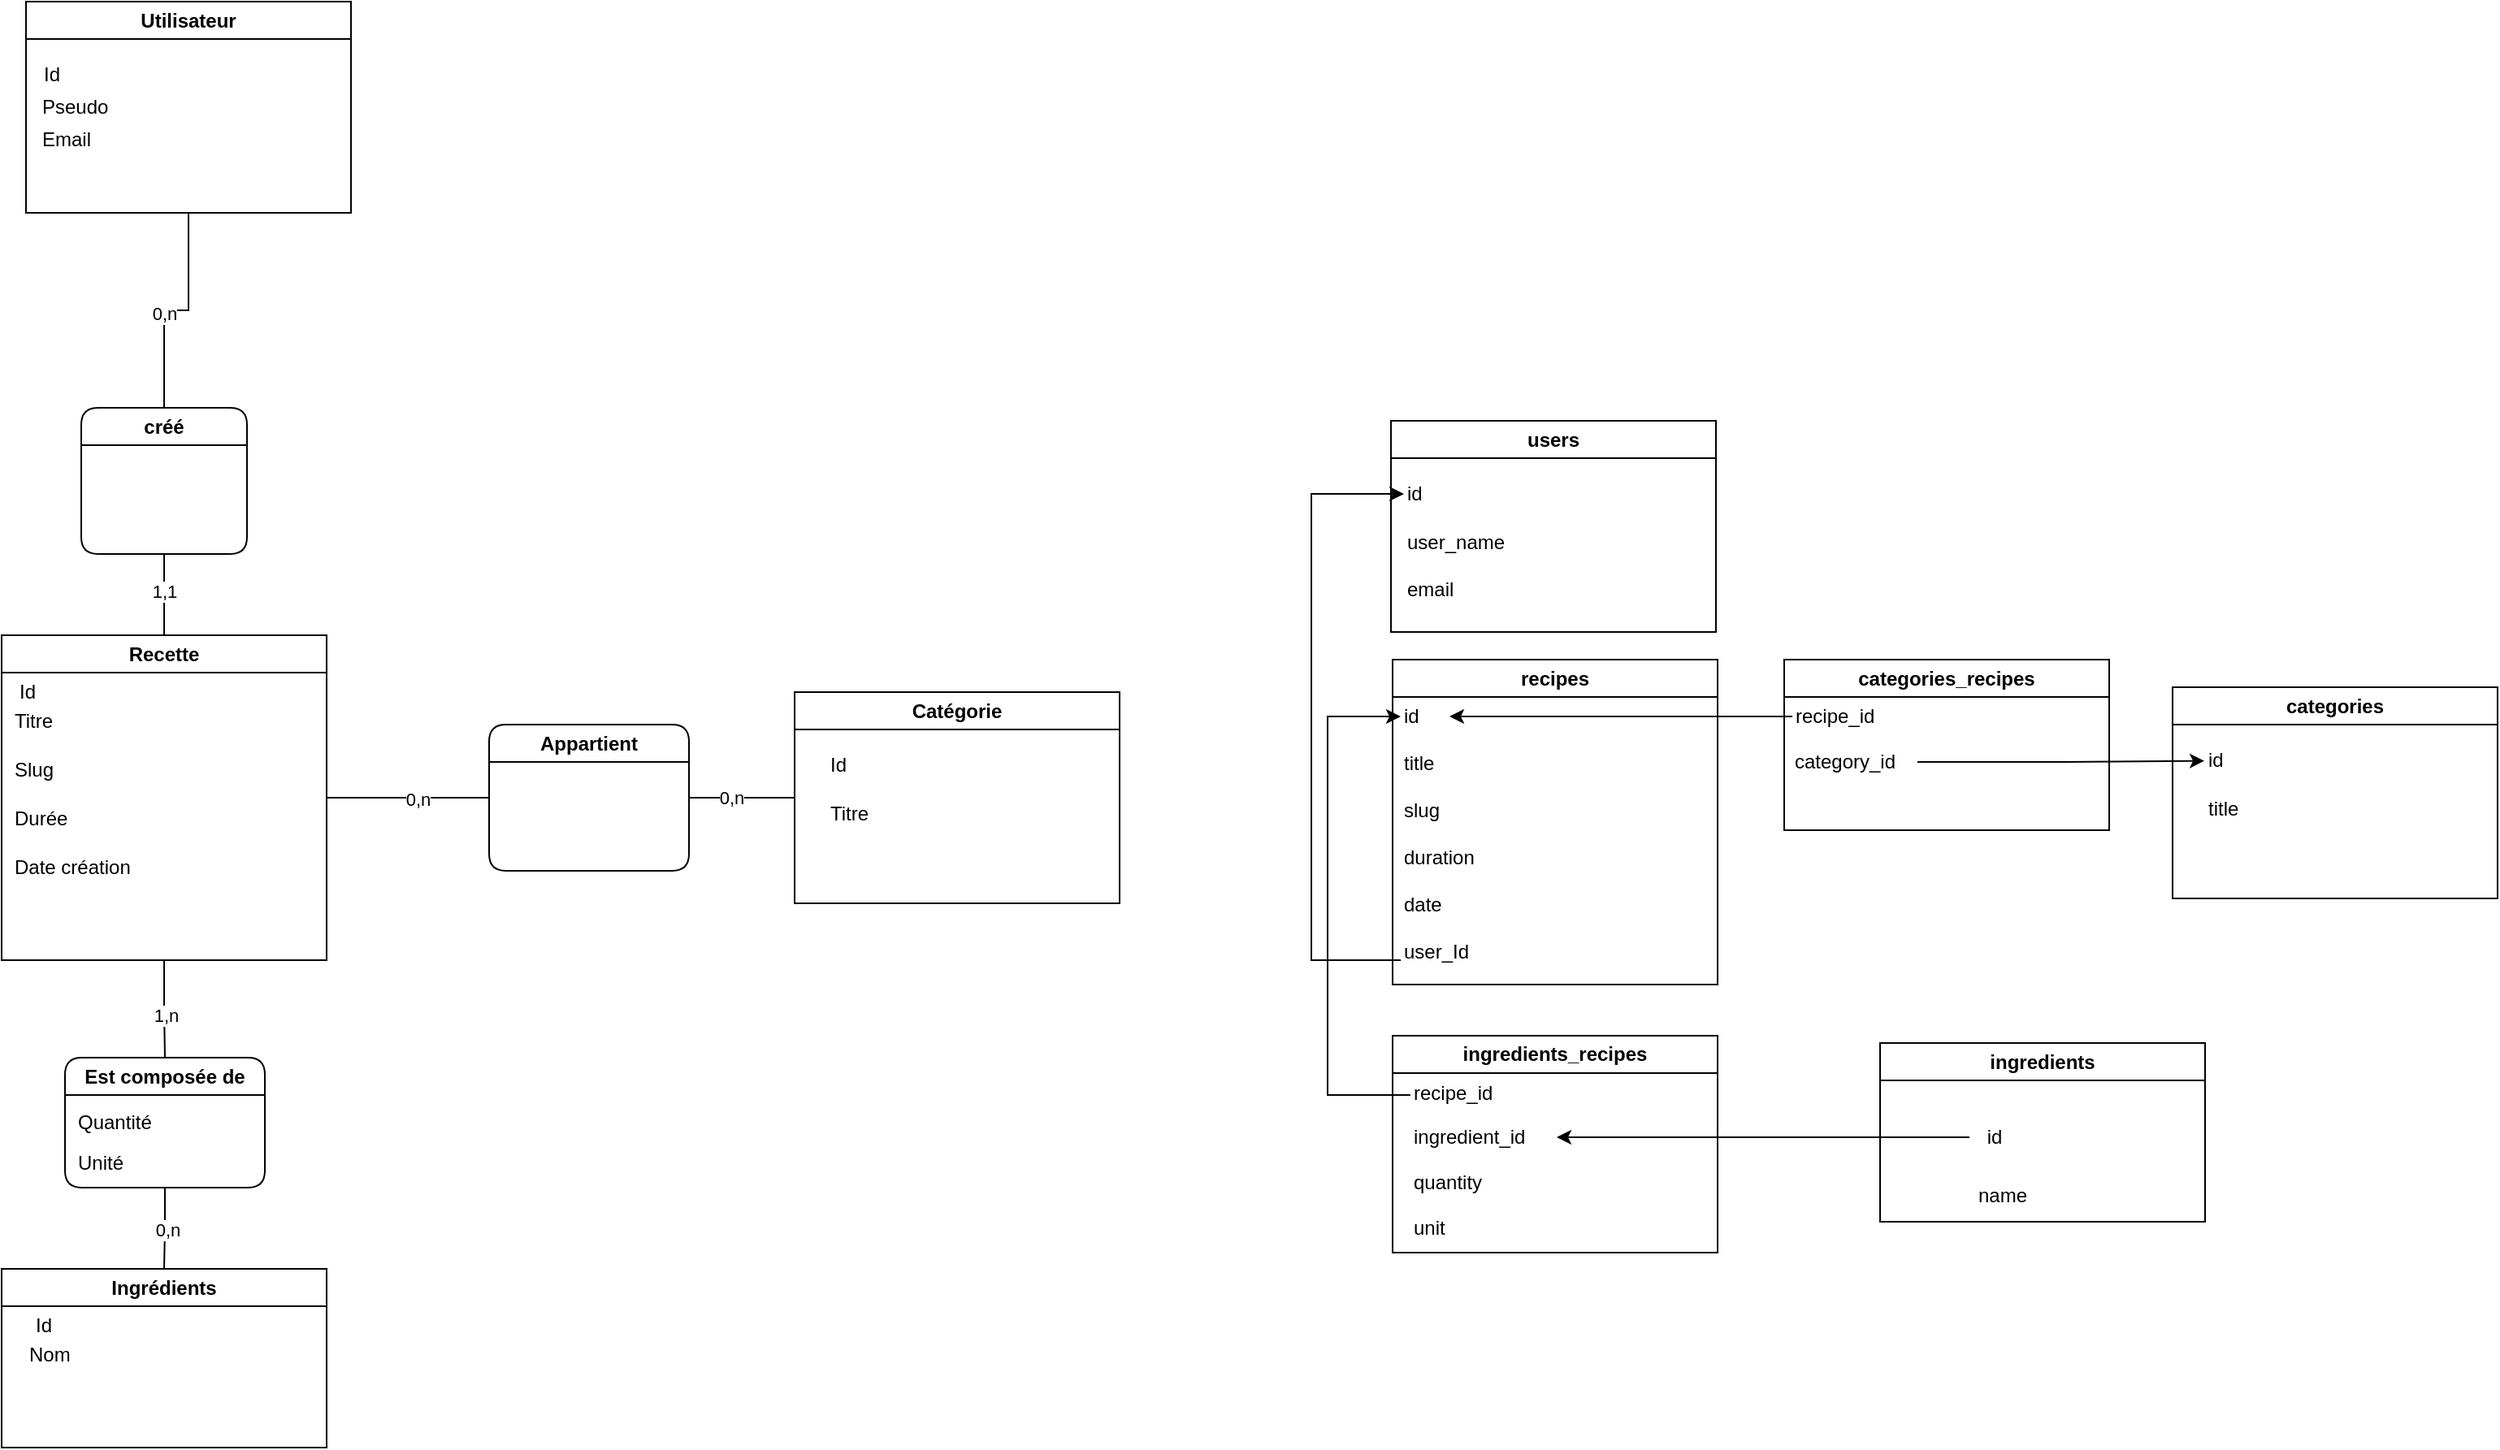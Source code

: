 <mxfile version="21.6.6" type="device">
  <diagram name="Page-1" id="7HRL7XLmytkVXLuXk7ZP">
    <mxGraphModel dx="968" dy="798" grid="1" gridSize="10" guides="1" tooltips="1" connect="1" arrows="1" fold="1" page="1" pageScale="1" pageWidth="827" pageHeight="1169" math="0" shadow="0">
      <root>
        <mxCell id="0" />
        <mxCell id="1" parent="0" />
        <mxCell id="A8MT7VIbUZhbVd4Xl3lS-4" style="edgeStyle=orthogonalEdgeStyle;rounded=0;orthogonalLoop=1;jettySize=auto;html=1;exitX=1;exitY=0.5;exitDx=0;exitDy=0;entryX=0;entryY=0.5;entryDx=0;entryDy=0;endArrow=none;endFill=0;" edge="1" parent="1" source="A8MT7VIbUZhbVd4Xl3lS-1" target="A8MT7VIbUZhbVd4Xl3lS-3">
          <mxGeometry relative="1" as="geometry" />
        </mxCell>
        <mxCell id="A8MT7VIbUZhbVd4Xl3lS-27" value="0,n" style="edgeLabel;html=1;align=center;verticalAlign=middle;resizable=0;points=[];" vertex="1" connectable="0" parent="A8MT7VIbUZhbVd4Xl3lS-4">
          <mxGeometry x="0.112" y="-1" relative="1" as="geometry">
            <mxPoint as="offset" />
          </mxGeometry>
        </mxCell>
        <mxCell id="A8MT7VIbUZhbVd4Xl3lS-10" style="edgeStyle=orthogonalEdgeStyle;rounded=0;orthogonalLoop=1;jettySize=auto;html=1;exitX=0.5;exitY=1;exitDx=0;exitDy=0;entryX=0.5;entryY=0;entryDx=0;entryDy=0;endArrow=none;endFill=0;" edge="1" parent="1" source="A8MT7VIbUZhbVd4Xl3lS-1" target="A8MT7VIbUZhbVd4Xl3lS-9">
          <mxGeometry relative="1" as="geometry" />
        </mxCell>
        <mxCell id="A8MT7VIbUZhbVd4Xl3lS-32" value="1,n" style="edgeLabel;html=1;align=center;verticalAlign=middle;resizable=0;points=[];" vertex="1" connectable="0" parent="A8MT7VIbUZhbVd4Xl3lS-10">
          <mxGeometry x="0.124" relative="1" as="geometry">
            <mxPoint as="offset" />
          </mxGeometry>
        </mxCell>
        <mxCell id="A8MT7VIbUZhbVd4Xl3lS-1" value="Recette" style="swimlane;whiteSpace=wrap;html=1;" vertex="1" parent="1">
          <mxGeometry x="44" y="470" width="200" height="200" as="geometry" />
        </mxCell>
        <mxCell id="A8MT7VIbUZhbVd4Xl3lS-34" value="Id" style="text;html=1;align=left;verticalAlign=middle;resizable=0;points=[];autosize=1;strokeColor=none;fillColor=none;" vertex="1" parent="A8MT7VIbUZhbVd4Xl3lS-1">
          <mxGeometry x="9" y="20" width="30" height="30" as="geometry" />
        </mxCell>
        <mxCell id="A8MT7VIbUZhbVd4Xl3lS-2" value="Catégorie" style="swimlane;whiteSpace=wrap;html=1;startSize=23;" vertex="1" parent="1">
          <mxGeometry x="532" y="505" width="200" height="130" as="geometry" />
        </mxCell>
        <mxCell id="A8MT7VIbUZhbVd4Xl3lS-26" value="Titre" style="text;html=1;align=left;verticalAlign=middle;resizable=0;points=[];autosize=1;strokeColor=none;fillColor=none;" vertex="1" parent="A8MT7VIbUZhbVd4Xl3lS-2">
          <mxGeometry x="20" y="60" width="50" height="30" as="geometry" />
        </mxCell>
        <mxCell id="A8MT7VIbUZhbVd4Xl3lS-36" value="Id" style="text;html=1;align=left;verticalAlign=middle;resizable=0;points=[];autosize=1;strokeColor=none;fillColor=none;" vertex="1" parent="A8MT7VIbUZhbVd4Xl3lS-2">
          <mxGeometry x="20" y="30" width="30" height="30" as="geometry" />
        </mxCell>
        <mxCell id="A8MT7VIbUZhbVd4Xl3lS-5" style="edgeStyle=orthogonalEdgeStyle;rounded=0;orthogonalLoop=1;jettySize=auto;html=1;exitX=1;exitY=0.5;exitDx=0;exitDy=0;entryX=0;entryY=0.5;entryDx=0;entryDy=0;endArrow=none;endFill=0;" edge="1" parent="1" source="A8MT7VIbUZhbVd4Xl3lS-3" target="A8MT7VIbUZhbVd4Xl3lS-2">
          <mxGeometry relative="1" as="geometry" />
        </mxCell>
        <mxCell id="A8MT7VIbUZhbVd4Xl3lS-30" value="0,n" style="edgeLabel;html=1;align=center;verticalAlign=middle;resizable=0;points=[];" vertex="1" connectable="0" parent="A8MT7VIbUZhbVd4Xl3lS-5">
          <mxGeometry x="-0.203" relative="1" as="geometry">
            <mxPoint as="offset" />
          </mxGeometry>
        </mxCell>
        <mxCell id="A8MT7VIbUZhbVd4Xl3lS-3" value="Appartient" style="swimlane;whiteSpace=wrap;html=1;startSize=23;rounded=1;" vertex="1" parent="1">
          <mxGeometry x="344" y="525" width="123" height="90" as="geometry" />
        </mxCell>
        <mxCell id="A8MT7VIbUZhbVd4Xl3lS-7" value="Ingrédients" style="swimlane;whiteSpace=wrap;html=1;" vertex="1" parent="1">
          <mxGeometry x="44" y="860" width="200" height="110" as="geometry" />
        </mxCell>
        <mxCell id="A8MT7VIbUZhbVd4Xl3lS-11" style="edgeStyle=orthogonalEdgeStyle;rounded=0;orthogonalLoop=1;jettySize=auto;html=1;entryX=0.5;entryY=0;entryDx=0;entryDy=0;endArrow=none;endFill=0;" edge="1" parent="1" source="A8MT7VIbUZhbVd4Xl3lS-9" target="A8MT7VIbUZhbVd4Xl3lS-7">
          <mxGeometry relative="1" as="geometry" />
        </mxCell>
        <mxCell id="A8MT7VIbUZhbVd4Xl3lS-31" value="0,n" style="edgeLabel;html=1;align=center;verticalAlign=middle;resizable=0;points=[];" vertex="1" connectable="0" parent="A8MT7VIbUZhbVd4Xl3lS-11">
          <mxGeometry x="-0.01" y="1" relative="1" as="geometry">
            <mxPoint x="1" as="offset" />
          </mxGeometry>
        </mxCell>
        <mxCell id="A8MT7VIbUZhbVd4Xl3lS-9" value="Est composée de" style="swimlane;whiteSpace=wrap;html=1;startSize=23;rounded=1;" vertex="1" parent="1">
          <mxGeometry x="83" y="730" width="123" height="80" as="geometry" />
        </mxCell>
        <mxCell id="A8MT7VIbUZhbVd4Xl3lS-24" value="Quantité" style="text;html=1;align=left;verticalAlign=middle;resizable=0;points=[];autosize=1;strokeColor=none;fillColor=none;" vertex="1" parent="A8MT7VIbUZhbVd4Xl3lS-9">
          <mxGeometry x="6" y="25" width="70" height="30" as="geometry" />
        </mxCell>
        <mxCell id="A8MT7VIbUZhbVd4Xl3lS-25" value="Unité" style="text;html=1;align=left;verticalAlign=middle;resizable=0;points=[];autosize=1;strokeColor=none;fillColor=none;" vertex="1" parent="A8MT7VIbUZhbVd4Xl3lS-9">
          <mxGeometry x="6" y="50" width="50" height="30" as="geometry" />
        </mxCell>
        <mxCell id="A8MT7VIbUZhbVd4Xl3lS-12" value="Utilisateur" style="swimlane;whiteSpace=wrap;html=1;" vertex="1" parent="1">
          <mxGeometry x="59" y="80" width="200" height="130" as="geometry" />
        </mxCell>
        <mxCell id="A8MT7VIbUZhbVd4Xl3lS-18" value="Email" style="text;html=1;align=left;verticalAlign=middle;resizable=0;points=[];autosize=1;strokeColor=none;fillColor=none;" vertex="1" parent="A8MT7VIbUZhbVd4Xl3lS-12">
          <mxGeometry x="8" y="70" width="50" height="30" as="geometry" />
        </mxCell>
        <mxCell id="A8MT7VIbUZhbVd4Xl3lS-17" value="Pseudo" style="text;html=1;align=left;verticalAlign=middle;resizable=0;points=[];autosize=1;strokeColor=none;fillColor=none;" vertex="1" parent="A8MT7VIbUZhbVd4Xl3lS-12">
          <mxGeometry x="8" y="50" width="60" height="30" as="geometry" />
        </mxCell>
        <mxCell id="A8MT7VIbUZhbVd4Xl3lS-33" value="Id" style="text;html=1;align=left;verticalAlign=middle;resizable=0;points=[];autosize=1;strokeColor=none;fillColor=none;" vertex="1" parent="A8MT7VIbUZhbVd4Xl3lS-12">
          <mxGeometry x="9" y="30" width="30" height="30" as="geometry" />
        </mxCell>
        <mxCell id="A8MT7VIbUZhbVd4Xl3lS-15" style="edgeStyle=orthogonalEdgeStyle;rounded=0;orthogonalLoop=1;jettySize=auto;html=1;entryX=0.5;entryY=1;entryDx=0;entryDy=0;endArrow=none;endFill=0;" edge="1" parent="1" source="A8MT7VIbUZhbVd4Xl3lS-13" target="A8MT7VIbUZhbVd4Xl3lS-12">
          <mxGeometry relative="1" as="geometry" />
        </mxCell>
        <mxCell id="A8MT7VIbUZhbVd4Xl3lS-28" value="0,n" style="edgeLabel;html=1;align=center;verticalAlign=middle;resizable=0;points=[];" vertex="1" connectable="0" parent="A8MT7VIbUZhbVd4Xl3lS-15">
          <mxGeometry x="-0.132" relative="1" as="geometry">
            <mxPoint as="offset" />
          </mxGeometry>
        </mxCell>
        <mxCell id="A8MT7VIbUZhbVd4Xl3lS-16" style="edgeStyle=orthogonalEdgeStyle;rounded=0;orthogonalLoop=1;jettySize=auto;html=1;exitX=0.5;exitY=1;exitDx=0;exitDy=0;entryX=0.5;entryY=0;entryDx=0;entryDy=0;endArrow=none;endFill=0;" edge="1" parent="1" source="A8MT7VIbUZhbVd4Xl3lS-13" target="A8MT7VIbUZhbVd4Xl3lS-1">
          <mxGeometry relative="1" as="geometry" />
        </mxCell>
        <mxCell id="A8MT7VIbUZhbVd4Xl3lS-29" value="1,1" style="edgeLabel;html=1;align=center;verticalAlign=middle;resizable=0;points=[];" vertex="1" connectable="0" parent="A8MT7VIbUZhbVd4Xl3lS-16">
          <mxGeometry x="-0.11" relative="1" as="geometry">
            <mxPoint as="offset" />
          </mxGeometry>
        </mxCell>
        <mxCell id="A8MT7VIbUZhbVd4Xl3lS-13" value="créé" style="swimlane;whiteSpace=wrap;html=1;startSize=23;rounded=1;" vertex="1" parent="1">
          <mxGeometry x="93" y="330" width="102" height="90" as="geometry" />
        </mxCell>
        <mxCell id="A8MT7VIbUZhbVd4Xl3lS-19" value="Titre" style="text;html=1;align=left;verticalAlign=middle;resizable=0;points=[];autosize=1;strokeColor=none;fillColor=none;" vertex="1" parent="1">
          <mxGeometry x="50" y="508" width="50" height="30" as="geometry" />
        </mxCell>
        <mxCell id="A8MT7VIbUZhbVd4Xl3lS-20" value="Durée" style="text;html=1;align=left;verticalAlign=middle;resizable=0;points=[];autosize=1;strokeColor=none;fillColor=none;" vertex="1" parent="1">
          <mxGeometry x="50" y="568" width="60" height="30" as="geometry" />
        </mxCell>
        <mxCell id="A8MT7VIbUZhbVd4Xl3lS-21" value="Date création" style="text;html=1;align=left;verticalAlign=middle;resizable=0;points=[];autosize=1;strokeColor=none;fillColor=none;" vertex="1" parent="1">
          <mxGeometry x="50" y="598" width="90" height="30" as="geometry" />
        </mxCell>
        <mxCell id="A8MT7VIbUZhbVd4Xl3lS-22" value="Slug" style="text;html=1;align=left;verticalAlign=middle;resizable=0;points=[];autosize=1;strokeColor=none;fillColor=none;" vertex="1" parent="1">
          <mxGeometry x="50" y="538" width="50" height="30" as="geometry" />
        </mxCell>
        <mxCell id="A8MT7VIbUZhbVd4Xl3lS-23" value="Nom" style="text;html=1;align=left;verticalAlign=middle;resizable=0;points=[];autosize=1;strokeColor=none;fillColor=none;" vertex="1" parent="1">
          <mxGeometry x="59" y="898" width="50" height="30" as="geometry" />
        </mxCell>
        <mxCell id="A8MT7VIbUZhbVd4Xl3lS-35" value="Id" style="text;html=1;align=left;verticalAlign=middle;resizable=0;points=[];autosize=1;strokeColor=none;fillColor=none;" vertex="1" parent="1">
          <mxGeometry x="63" y="880" width="30" height="30" as="geometry" />
        </mxCell>
        <mxCell id="A8MT7VIbUZhbVd4Xl3lS-39" value="users" style="swimlane;whiteSpace=wrap;html=1;" vertex="1" parent="1">
          <mxGeometry x="899" y="338" width="200" height="130" as="geometry" />
        </mxCell>
        <mxCell id="A8MT7VIbUZhbVd4Xl3lS-40" value="email" style="text;html=1;align=left;verticalAlign=middle;resizable=0;points=[];autosize=1;strokeColor=none;fillColor=none;" vertex="1" parent="A8MT7VIbUZhbVd4Xl3lS-39">
          <mxGeometry x="8" y="89" width="50" height="30" as="geometry" />
        </mxCell>
        <mxCell id="A8MT7VIbUZhbVd4Xl3lS-41" value="user_name" style="text;html=1;align=left;verticalAlign=middle;resizable=0;points=[];autosize=1;strokeColor=none;fillColor=none;" vertex="1" parent="A8MT7VIbUZhbVd4Xl3lS-39">
          <mxGeometry x="8" y="60" width="80" height="30" as="geometry" />
        </mxCell>
        <mxCell id="A8MT7VIbUZhbVd4Xl3lS-42" value="id" style="text;html=1;align=left;verticalAlign=middle;resizable=0;points=[];autosize=1;strokeColor=none;fillColor=none;" vertex="1" parent="A8MT7VIbUZhbVd4Xl3lS-39">
          <mxGeometry x="8" y="30" width="30" height="30" as="geometry" />
        </mxCell>
        <mxCell id="A8MT7VIbUZhbVd4Xl3lS-45" value="categories" style="swimlane;whiteSpace=wrap;html=1;startSize=23;" vertex="1" parent="1">
          <mxGeometry x="1380" y="502" width="200" height="130" as="geometry" />
        </mxCell>
        <mxCell id="A8MT7VIbUZhbVd4Xl3lS-46" value="title" style="text;html=1;align=left;verticalAlign=middle;resizable=0;points=[];autosize=1;strokeColor=none;fillColor=none;" vertex="1" parent="A8MT7VIbUZhbVd4Xl3lS-45">
          <mxGeometry x="20" y="60" width="40" height="30" as="geometry" />
        </mxCell>
        <mxCell id="A8MT7VIbUZhbVd4Xl3lS-47" value="id" style="text;html=1;align=left;verticalAlign=middle;resizable=0;points=[];autosize=1;strokeColor=none;fillColor=none;" vertex="1" parent="A8MT7VIbUZhbVd4Xl3lS-45">
          <mxGeometry x="20" y="30" width="30" height="30" as="geometry" />
        </mxCell>
        <mxCell id="A8MT7VIbUZhbVd4Xl3lS-48" value="ingredients" style="swimlane;whiteSpace=wrap;html=1;" vertex="1" parent="1">
          <mxGeometry x="1200" y="721" width="200" height="110" as="geometry" />
        </mxCell>
        <mxCell id="A8MT7VIbUZhbVd4Xl3lS-81" value="name" style="text;html=1;align=center;verticalAlign=middle;resizable=0;points=[];autosize=1;strokeColor=none;fillColor=none;" vertex="1" parent="A8MT7VIbUZhbVd4Xl3lS-48">
          <mxGeometry x="50" y="79" width="50" height="30" as="geometry" />
        </mxCell>
        <mxCell id="A8MT7VIbUZhbVd4Xl3lS-49" value="recipes" style="swimlane;whiteSpace=wrap;html=1;" vertex="1" parent="1">
          <mxGeometry x="900" y="485" width="200" height="200" as="geometry" />
        </mxCell>
        <mxCell id="A8MT7VIbUZhbVd4Xl3lS-50" value="id" style="text;html=1;align=left;verticalAlign=middle;resizable=0;points=[];autosize=1;strokeColor=none;fillColor=none;" vertex="1" parent="A8MT7VIbUZhbVd4Xl3lS-49">
          <mxGeometry x="5" y="20" width="30" height="30" as="geometry" />
        </mxCell>
        <mxCell id="A8MT7VIbUZhbVd4Xl3lS-55" value="date" style="text;html=1;align=left;verticalAlign=middle;resizable=0;points=[];autosize=1;strokeColor=none;fillColor=none;" vertex="1" parent="A8MT7VIbUZhbVd4Xl3lS-49">
          <mxGeometry x="5" y="136" width="50" height="30" as="geometry" />
        </mxCell>
        <mxCell id="A8MT7VIbUZhbVd4Xl3lS-56" value="user_Id" style="text;html=1;align=left;verticalAlign=middle;resizable=0;points=[];autosize=1;strokeColor=none;fillColor=none;" vertex="1" parent="A8MT7VIbUZhbVd4Xl3lS-49">
          <mxGeometry x="5" y="165" width="60" height="30" as="geometry" />
        </mxCell>
        <mxCell id="A8MT7VIbUZhbVd4Xl3lS-53" value="title" style="text;html=1;align=left;verticalAlign=middle;resizable=0;points=[];autosize=1;strokeColor=none;fillColor=none;" vertex="1" parent="1">
          <mxGeometry x="905" y="534" width="40" height="30" as="geometry" />
        </mxCell>
        <mxCell id="A8MT7VIbUZhbVd4Xl3lS-54" value="slug" style="text;html=1;align=left;verticalAlign=middle;resizable=0;points=[];autosize=1;strokeColor=none;fillColor=none;" vertex="1" parent="1">
          <mxGeometry x="905" y="563" width="50" height="30" as="geometry" />
        </mxCell>
        <mxCell id="A8MT7VIbUZhbVd4Xl3lS-57" value="duration" style="text;html=1;align=left;verticalAlign=middle;resizable=0;points=[];autosize=1;strokeColor=none;fillColor=none;" vertex="1" parent="1">
          <mxGeometry x="905" y="592" width="70" height="30" as="geometry" />
        </mxCell>
        <mxCell id="A8MT7VIbUZhbVd4Xl3lS-58" style="edgeStyle=orthogonalEdgeStyle;rounded=0;orthogonalLoop=1;jettySize=auto;html=1;" edge="1" parent="1" source="A8MT7VIbUZhbVd4Xl3lS-56" target="A8MT7VIbUZhbVd4Xl3lS-42">
          <mxGeometry relative="1" as="geometry">
            <mxPoint x="905" y="598" as="sourcePoint" />
            <mxPoint x="894.45" y="58.01" as="targetPoint" />
            <Array as="points">
              <mxPoint x="850" y="670" />
              <mxPoint x="850" y="383" />
            </Array>
          </mxGeometry>
        </mxCell>
        <mxCell id="A8MT7VIbUZhbVd4Xl3lS-59" value="categories_recipes" style="swimlane;whiteSpace=wrap;html=1;" vertex="1" parent="1">
          <mxGeometry x="1141" y="485" width="200" height="105" as="geometry" />
        </mxCell>
        <mxCell id="A8MT7VIbUZhbVd4Xl3lS-60" value="recipe_id" style="text;html=1;align=left;verticalAlign=middle;resizable=0;points=[];autosize=1;strokeColor=none;fillColor=none;" vertex="1" parent="A8MT7VIbUZhbVd4Xl3lS-59">
          <mxGeometry x="5" y="20" width="70" height="30" as="geometry" />
        </mxCell>
        <mxCell id="A8MT7VIbUZhbVd4Xl3lS-63" value="category_id" style="text;html=1;align=center;verticalAlign=middle;resizable=0;points=[];autosize=1;strokeColor=none;fillColor=none;" vertex="1" parent="A8MT7VIbUZhbVd4Xl3lS-59">
          <mxGeometry x="-8" y="48" width="90" height="30" as="geometry" />
        </mxCell>
        <mxCell id="A8MT7VIbUZhbVd4Xl3lS-64" style="edgeStyle=orthogonalEdgeStyle;rounded=0;orthogonalLoop=1;jettySize=auto;html=1;entryX=-0.015;entryY=0.511;entryDx=0;entryDy=0;entryPerimeter=0;" edge="1" parent="1" source="A8MT7VIbUZhbVd4Xl3lS-63" target="A8MT7VIbUZhbVd4Xl3lS-47">
          <mxGeometry relative="1" as="geometry" />
        </mxCell>
        <mxCell id="A8MT7VIbUZhbVd4Xl3lS-65" style="edgeStyle=orthogonalEdgeStyle;rounded=0;orthogonalLoop=1;jettySize=auto;html=1;" edge="1" parent="1" source="A8MT7VIbUZhbVd4Xl3lS-60" target="A8MT7VIbUZhbVd4Xl3lS-50">
          <mxGeometry relative="1" as="geometry" />
        </mxCell>
        <mxCell id="A8MT7VIbUZhbVd4Xl3lS-66" value="ingredients_recipes" style="swimlane;whiteSpace=wrap;html=1;" vertex="1" parent="1">
          <mxGeometry x="900" y="716.5" width="200" height="133.5" as="geometry" />
        </mxCell>
        <mxCell id="A8MT7VIbUZhbVd4Xl3lS-67" value="recipe_id" style="text;html=1;align=left;verticalAlign=middle;resizable=0;points=[];autosize=1;strokeColor=none;fillColor=none;" vertex="1" parent="A8MT7VIbUZhbVd4Xl3lS-66">
          <mxGeometry x="11" y="20" width="70" height="30" as="geometry" />
        </mxCell>
        <mxCell id="A8MT7VIbUZhbVd4Xl3lS-68" value="ingredient_id" style="text;html=1;align=left;verticalAlign=middle;resizable=0;points=[];autosize=1;strokeColor=none;fillColor=none;" vertex="1" parent="A8MT7VIbUZhbVd4Xl3lS-66">
          <mxGeometry x="11" y="47.5" width="90" height="30" as="geometry" />
        </mxCell>
        <mxCell id="A8MT7VIbUZhbVd4Xl3lS-74" value="quantity" style="text;html=1;align=left;verticalAlign=middle;resizable=0;points=[];autosize=1;strokeColor=none;fillColor=none;" vertex="1" parent="A8MT7VIbUZhbVd4Xl3lS-66">
          <mxGeometry x="11" y="75.5" width="70" height="30" as="geometry" />
        </mxCell>
        <mxCell id="A8MT7VIbUZhbVd4Xl3lS-75" value="unit" style="text;html=1;align=left;verticalAlign=middle;resizable=0;points=[];autosize=1;strokeColor=none;fillColor=none;" vertex="1" parent="A8MT7VIbUZhbVd4Xl3lS-66">
          <mxGeometry x="11" y="103.5" width="40" height="30" as="geometry" />
        </mxCell>
        <mxCell id="A8MT7VIbUZhbVd4Xl3lS-73" style="edgeStyle=orthogonalEdgeStyle;rounded=0;orthogonalLoop=1;jettySize=auto;html=1;" edge="1" parent="1" source="A8MT7VIbUZhbVd4Xl3lS-67" target="A8MT7VIbUZhbVd4Xl3lS-50">
          <mxGeometry relative="1" as="geometry">
            <Array as="points">
              <mxPoint x="860" y="753" />
              <mxPoint x="860" y="520" />
            </Array>
          </mxGeometry>
        </mxCell>
        <mxCell id="A8MT7VIbUZhbVd4Xl3lS-80" style="edgeStyle=orthogonalEdgeStyle;rounded=0;orthogonalLoop=1;jettySize=auto;html=1;" edge="1" parent="1" source="A8MT7VIbUZhbVd4Xl3lS-79" target="A8MT7VIbUZhbVd4Xl3lS-68">
          <mxGeometry relative="1" as="geometry" />
        </mxCell>
        <mxCell id="A8MT7VIbUZhbVd4Xl3lS-79" value="id" style="text;html=1;align=center;verticalAlign=middle;resizable=0;points=[];autosize=1;strokeColor=none;fillColor=none;" vertex="1" parent="1">
          <mxGeometry x="1255" y="764" width="30" height="30" as="geometry" />
        </mxCell>
      </root>
    </mxGraphModel>
  </diagram>
</mxfile>
